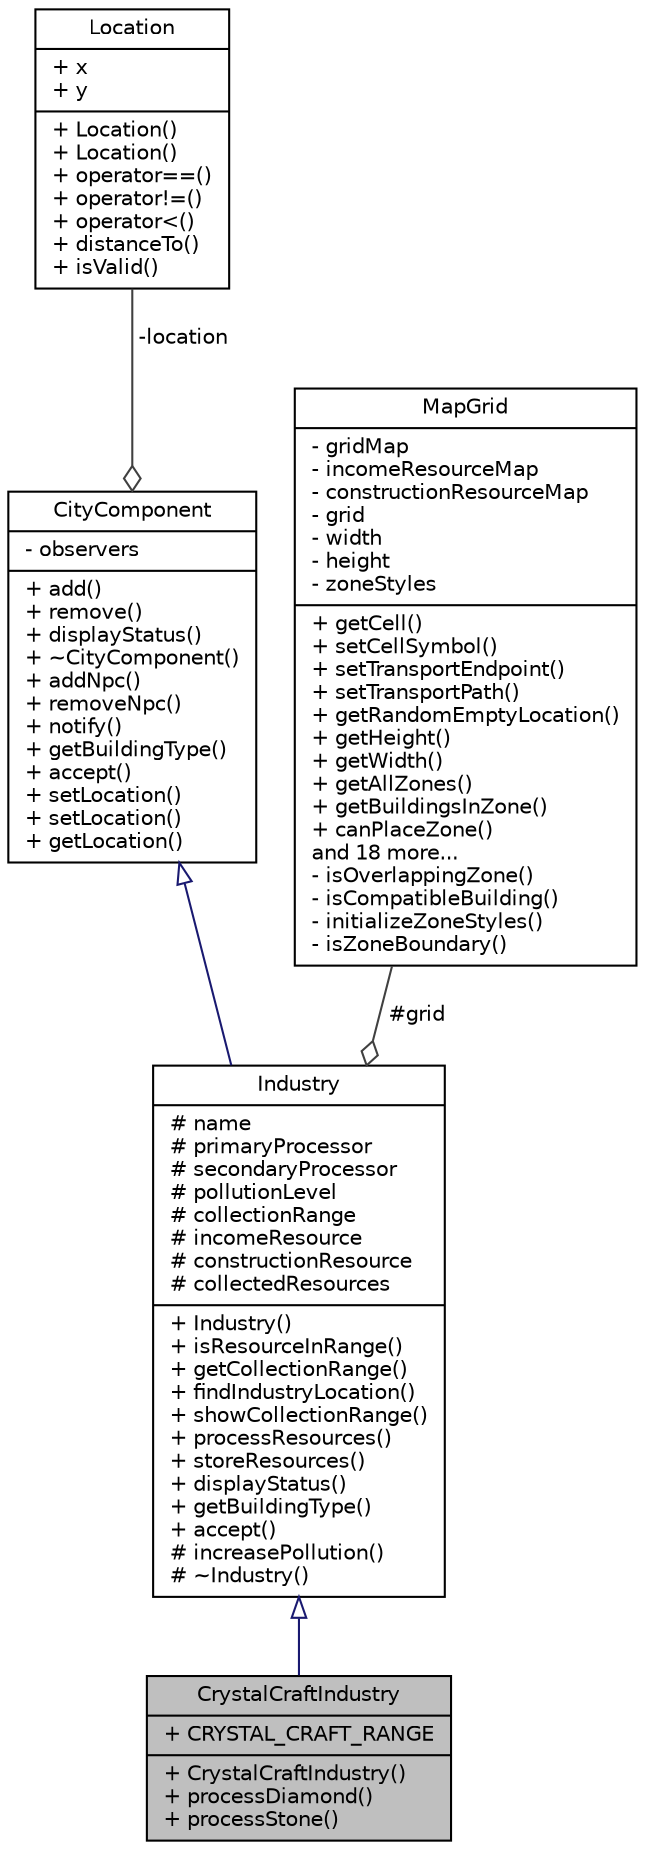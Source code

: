 digraph "CrystalCraftIndustry"
{
 // LATEX_PDF_SIZE
  edge [fontname="Helvetica",fontsize="10",labelfontname="Helvetica",labelfontsize="10"];
  node [fontname="Helvetica",fontsize="10",shape=record];
  Node1 [label="{CrystalCraftIndustry\n|+ CRYSTAL_CRAFT_RANGE\l|+ CrystalCraftIndustry()\l+ processDiamond()\l+ processStone()\l}",height=0.2,width=0.4,color="black", fillcolor="grey75", style="filled", fontcolor="black",tooltip="Represents an industry focused on processing diamonds and stone for various uses."];
  Node2 -> Node1 [dir="back",color="midnightblue",fontsize="10",style="solid",arrowtail="onormal",fontname="Helvetica"];
  Node2 [label="{Industry\n|# name\l# primaryProcessor\l# secondaryProcessor\l# pollutionLevel\l# collectionRange\l# incomeResource\l# constructionResource\l# collectedResources\l|+ Industry()\l+ isResourceInRange()\l+ getCollectionRange()\l+ findIndustryLocation()\l+ showCollectionRange()\l+ processResources()\l+ storeResources()\l+ displayStatus()\l+ getBuildingType()\l+ accept()\l# increasePollution()\l# ~Industry()\l}",height=0.2,width=0.4,color="black", fillcolor="white", style="filled",URL="$classIndustry.html",tooltip="Represents an industrial facility in the city."];
  Node3 -> Node2 [dir="back",color="midnightblue",fontsize="10",style="solid",arrowtail="onormal",fontname="Helvetica"];
  Node3 [label="{CityComponent\n|- observers\l|+ add()\l+ remove()\l+ displayStatus()\l+ ~CityComponent()\l+ addNpc()\l+ removeNpc()\l+ notify()\l+ getBuildingType()\l+ accept()\l+ setLocation()\l+ setLocation()\l+ getLocation()\l}",height=0.2,width=0.4,color="black", fillcolor="white", style="filled",URL="$classCityComponent.html",tooltip="Abstract base class representing a component of a city."];
  Node4 -> Node3 [color="grey25",fontsize="10",style="solid",label=" -location" ,arrowhead="odiamond",fontname="Helvetica"];
  Node4 [label="{Location\n|+ x\l+ y\l|+ Location()\l+ Location()\l+ operator==()\l+ operator!=()\l+ operator\<()\l+ distanceTo()\l+ isValid()\l}",height=0.2,width=0.4,color="black", fillcolor="white", style="filled",URL="$structLocation.html",tooltip="Represents a 2D coordinate location on a grid."];
  Node5 -> Node2 [color="grey25",fontsize="10",style="solid",label=" #grid" ,arrowhead="odiamond",fontname="Helvetica"];
  Node5 [label="{MapGrid\n|- gridMap\l- incomeResourceMap\l- constructionResourceMap\l- grid\l- width\l- height\l- zoneStyles\l|+ getCell()\l+ setCellSymbol()\l+ setTransportEndpoint()\l+ setTransportPath()\l+ getRandomEmptyLocation()\l+ getHeight()\l+ getWidth()\l+ getAllZones()\l+ getBuildingsInZone()\l+ canPlaceZone()\land 18 more...\l- isOverlappingZone()\l- isCompatibleBuilding()\l- initializeZoneStyles()\l- isZoneBoundary()\l}",height=0.2,width=0.4,color="black", fillcolor="white", style="filled",URL="$classMapGrid.html",tooltip=" "];
}
